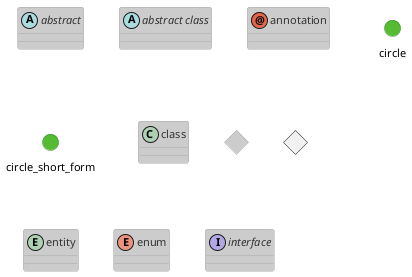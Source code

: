 ' Do not edit
' Theme Gallery
' autogenerated by script
'
@startuml
!theme reddress-lightgreen
abstract        abstract
abstract class  "abstract class"
annotation      annotation
circle          circle
()              circle_short_form
class           class
diamond         diamond
<>              diamond_short_form
entity          entity
enum            enum
interface       interface
@enduml
